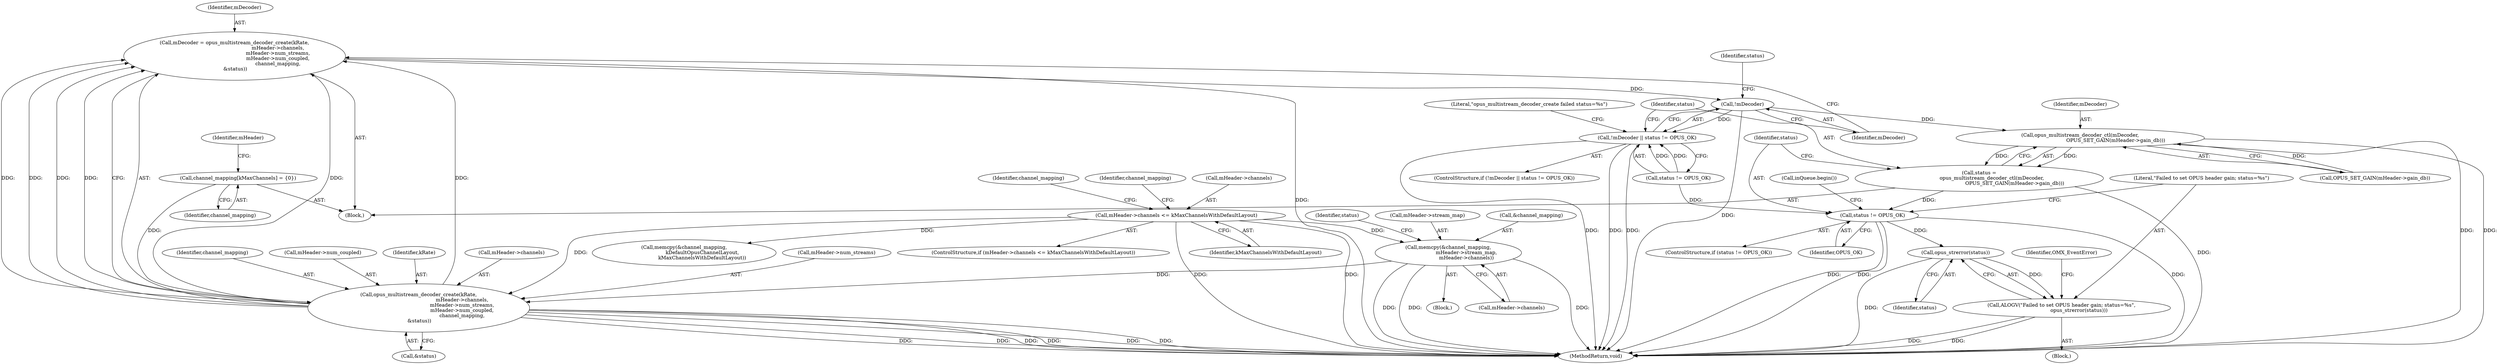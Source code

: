 digraph "0_Android_4e32001e4196f39ddd0b86686ae0231c8f5ed944@API" {
"1000219" [label="(Call,mDecoder = opus_multistream_decoder_create(kRate,\n                                                       mHeader->channels,\n                                                       mHeader->num_streams,\n                                                       mHeader->num_coupled,\n                                                       channel_mapping,\n &status))"];
"1000221" [label="(Call,opus_multistream_decoder_create(kRate,\n                                                       mHeader->channels,\n                                                       mHeader->num_streams,\n                                                       mHeader->num_coupled,\n                                                       channel_mapping,\n &status))"];
"1000193" [label="(Call,mHeader->channels <= kMaxChannelsWithDefaultLayout)"];
"1000206" [label="(Call,memcpy(&channel_mapping,\n                       mHeader->stream_map,\n                       mHeader->channels))"];
"1000190" [label="(Call,channel_mapping[kMaxChannels] = {0})"];
"1000237" [label="(Call,!mDecoder)"];
"1000236" [label="(Call,!mDecoder || status != OPUS_OK)"];
"1000255" [label="(Call,opus_multistream_decoder_ctl(mDecoder,\n                                             OPUS_SET_GAIN(mHeader->gain_db)))"];
"1000253" [label="(Call,status =\n                opus_multistream_decoder_ctl(mDecoder,\n                                             OPUS_SET_GAIN(mHeader->gain_db)))"];
"1000262" [label="(Call,status != OPUS_OK)"];
"1000268" [label="(Call,opus_strerror(status))"];
"1000266" [label="(Call,ALOGV(\"Failed to set OPUS header gain; status=%s\",\n                      opus_strerror(status)))"];
"1000217" [label="(Identifier,status)"];
"1000240" [label="(Identifier,status)"];
"1000268" [label="(Call,opus_strerror(status))"];
"1000219" [label="(Call,mDecoder = opus_multistream_decoder_create(kRate,\n                                                       mHeader->channels,\n                                                       mHeader->num_streams,\n                                                       mHeader->num_coupled,\n                                                       channel_mapping,\n &status))"];
"1000263" [label="(Identifier,status)"];
"1000197" [label="(Identifier,kMaxChannelsWithDefaultLayout)"];
"1000269" [label="(Identifier,status)"];
"1000261" [label="(ControlStructure,if (status != OPUS_OK))"];
"1000191" [label="(Identifier,channel_mapping)"];
"1000265" [label="(Block,)"];
"1000201" [label="(Identifier,channel_mapping)"];
"1000257" [label="(Call,OPUS_SET_GAIN(mHeader->gain_db))"];
"1000194" [label="(Call,mHeader->channels)"];
"1000199" [label="(Call,memcpy(&channel_mapping,\n                       kDefaultOpusChannelLayout,\n                       kMaxChannelsWithDefaultLayout))"];
"1000232" [label="(Identifier,channel_mapping)"];
"1000271" [label="(Identifier,OMX_EventError)"];
"1000266" [label="(Call,ALOGV(\"Failed to set OPUS header gain; status=%s\",\n                      opus_strerror(status)))"];
"1000209" [label="(Call,mHeader->stream_map)"];
"1000192" [label="(ControlStructure,if (mHeader->channels <= kMaxChannelsWithDefaultLayout))"];
"1000256" [label="(Identifier,mDecoder)"];
"1000229" [label="(Call,mHeader->num_coupled)"];
"1000296" [label="(Call,inQueue.begin())"];
"1000236" [label="(Call,!mDecoder || status != OPUS_OK)"];
"1000264" [label="(Identifier,OPUS_OK)"];
"1000254" [label="(Identifier,status)"];
"1000205" [label="(Block,)"];
"1000159" [label="(Block,)"];
"1000585" [label="(MethodReturn,void)"];
"1000206" [label="(Call,memcpy(&channel_mapping,\n                       mHeader->stream_map,\n                       mHeader->channels))"];
"1000262" [label="(Call,status != OPUS_OK)"];
"1000239" [label="(Call,status != OPUS_OK)"];
"1000190" [label="(Call,channel_mapping[kMaxChannels] = {0})"];
"1000195" [label="(Identifier,mHeader)"];
"1000222" [label="(Identifier,kRate)"];
"1000233" [label="(Call,&status)"];
"1000208" [label="(Identifier,channel_mapping)"];
"1000220" [label="(Identifier,mDecoder)"];
"1000238" [label="(Identifier,mDecoder)"];
"1000223" [label="(Call,mHeader->channels)"];
"1000193" [label="(Call,mHeader->channels <= kMaxChannelsWithDefaultLayout)"];
"1000212" [label="(Call,mHeader->channels)"];
"1000221" [label="(Call,opus_multistream_decoder_create(kRate,\n                                                       mHeader->channels,\n                                                       mHeader->num_streams,\n                                                       mHeader->num_coupled,\n                                                       channel_mapping,\n &status))"];
"1000253" [label="(Call,status =\n                opus_multistream_decoder_ctl(mDecoder,\n                                             OPUS_SET_GAIN(mHeader->gain_db)))"];
"1000207" [label="(Call,&channel_mapping)"];
"1000235" [label="(ControlStructure,if (!mDecoder || status != OPUS_OK))"];
"1000244" [label="(Literal,\"opus_multistream_decoder_create failed status=%s\")"];
"1000237" [label="(Call,!mDecoder)"];
"1000267" [label="(Literal,\"Failed to set OPUS header gain; status=%s\")"];
"1000226" [label="(Call,mHeader->num_streams)"];
"1000255" [label="(Call,opus_multistream_decoder_ctl(mDecoder,\n                                             OPUS_SET_GAIN(mHeader->gain_db)))"];
"1000219" -> "1000159"  [label="AST: "];
"1000219" -> "1000221"  [label="CFG: "];
"1000220" -> "1000219"  [label="AST: "];
"1000221" -> "1000219"  [label="AST: "];
"1000238" -> "1000219"  [label="CFG: "];
"1000219" -> "1000585"  [label="DDG: "];
"1000221" -> "1000219"  [label="DDG: "];
"1000221" -> "1000219"  [label="DDG: "];
"1000221" -> "1000219"  [label="DDG: "];
"1000221" -> "1000219"  [label="DDG: "];
"1000221" -> "1000219"  [label="DDG: "];
"1000221" -> "1000219"  [label="DDG: "];
"1000219" -> "1000237"  [label="DDG: "];
"1000221" -> "1000233"  [label="CFG: "];
"1000222" -> "1000221"  [label="AST: "];
"1000223" -> "1000221"  [label="AST: "];
"1000226" -> "1000221"  [label="AST: "];
"1000229" -> "1000221"  [label="AST: "];
"1000232" -> "1000221"  [label="AST: "];
"1000233" -> "1000221"  [label="AST: "];
"1000221" -> "1000585"  [label="DDG: "];
"1000221" -> "1000585"  [label="DDG: "];
"1000221" -> "1000585"  [label="DDG: "];
"1000221" -> "1000585"  [label="DDG: "];
"1000221" -> "1000585"  [label="DDG: "];
"1000221" -> "1000585"  [label="DDG: "];
"1000193" -> "1000221"  [label="DDG: "];
"1000206" -> "1000221"  [label="DDG: "];
"1000190" -> "1000221"  [label="DDG: "];
"1000193" -> "1000192"  [label="AST: "];
"1000193" -> "1000197"  [label="CFG: "];
"1000194" -> "1000193"  [label="AST: "];
"1000197" -> "1000193"  [label="AST: "];
"1000201" -> "1000193"  [label="CFG: "];
"1000208" -> "1000193"  [label="CFG: "];
"1000193" -> "1000585"  [label="DDG: "];
"1000193" -> "1000585"  [label="DDG: "];
"1000193" -> "1000199"  [label="DDG: "];
"1000193" -> "1000206"  [label="DDG: "];
"1000206" -> "1000205"  [label="AST: "];
"1000206" -> "1000212"  [label="CFG: "];
"1000207" -> "1000206"  [label="AST: "];
"1000209" -> "1000206"  [label="AST: "];
"1000212" -> "1000206"  [label="AST: "];
"1000217" -> "1000206"  [label="CFG: "];
"1000206" -> "1000585"  [label="DDG: "];
"1000206" -> "1000585"  [label="DDG: "];
"1000206" -> "1000585"  [label="DDG: "];
"1000190" -> "1000159"  [label="AST: "];
"1000190" -> "1000191"  [label="CFG: "];
"1000191" -> "1000190"  [label="AST: "];
"1000195" -> "1000190"  [label="CFG: "];
"1000237" -> "1000236"  [label="AST: "];
"1000237" -> "1000238"  [label="CFG: "];
"1000238" -> "1000237"  [label="AST: "];
"1000240" -> "1000237"  [label="CFG: "];
"1000236" -> "1000237"  [label="CFG: "];
"1000237" -> "1000585"  [label="DDG: "];
"1000237" -> "1000236"  [label="DDG: "];
"1000237" -> "1000255"  [label="DDG: "];
"1000236" -> "1000235"  [label="AST: "];
"1000236" -> "1000239"  [label="CFG: "];
"1000239" -> "1000236"  [label="AST: "];
"1000244" -> "1000236"  [label="CFG: "];
"1000254" -> "1000236"  [label="CFG: "];
"1000236" -> "1000585"  [label="DDG: "];
"1000236" -> "1000585"  [label="DDG: "];
"1000236" -> "1000585"  [label="DDG: "];
"1000239" -> "1000236"  [label="DDG: "];
"1000239" -> "1000236"  [label="DDG: "];
"1000255" -> "1000253"  [label="AST: "];
"1000255" -> "1000257"  [label="CFG: "];
"1000256" -> "1000255"  [label="AST: "];
"1000257" -> "1000255"  [label="AST: "];
"1000253" -> "1000255"  [label="CFG: "];
"1000255" -> "1000585"  [label="DDG: "];
"1000255" -> "1000585"  [label="DDG: "];
"1000255" -> "1000253"  [label="DDG: "];
"1000255" -> "1000253"  [label="DDG: "];
"1000257" -> "1000255"  [label="DDG: "];
"1000253" -> "1000159"  [label="AST: "];
"1000254" -> "1000253"  [label="AST: "];
"1000263" -> "1000253"  [label="CFG: "];
"1000253" -> "1000585"  [label="DDG: "];
"1000253" -> "1000262"  [label="DDG: "];
"1000262" -> "1000261"  [label="AST: "];
"1000262" -> "1000264"  [label="CFG: "];
"1000263" -> "1000262"  [label="AST: "];
"1000264" -> "1000262"  [label="AST: "];
"1000267" -> "1000262"  [label="CFG: "];
"1000296" -> "1000262"  [label="CFG: "];
"1000262" -> "1000585"  [label="DDG: "];
"1000262" -> "1000585"  [label="DDG: "];
"1000262" -> "1000585"  [label="DDG: "];
"1000239" -> "1000262"  [label="DDG: "];
"1000262" -> "1000268"  [label="DDG: "];
"1000268" -> "1000266"  [label="AST: "];
"1000268" -> "1000269"  [label="CFG: "];
"1000269" -> "1000268"  [label="AST: "];
"1000266" -> "1000268"  [label="CFG: "];
"1000268" -> "1000585"  [label="DDG: "];
"1000268" -> "1000266"  [label="DDG: "];
"1000266" -> "1000265"  [label="AST: "];
"1000267" -> "1000266"  [label="AST: "];
"1000271" -> "1000266"  [label="CFG: "];
"1000266" -> "1000585"  [label="DDG: "];
"1000266" -> "1000585"  [label="DDG: "];
}
